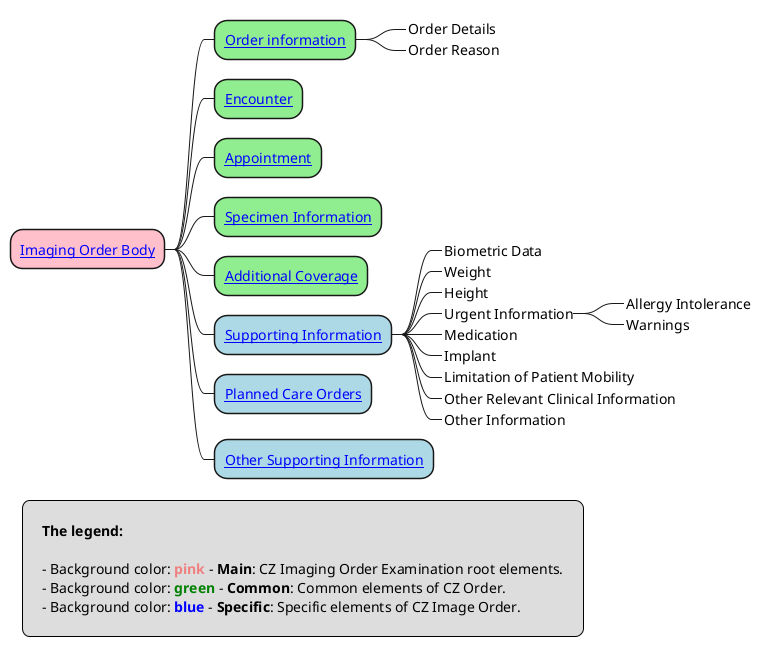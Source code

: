 @startmindmap
<style>

legend {
  Padding 20
}

</style>

skinparam topurl StructureDefinition-

legend left
<b>The legend:</b>

- Background color: <b><color:LightCoral>pink</color></b> - <b>Main</b>: CZ Imaging Order Examination root elements.
- Background color: <b><color:green>green</color></b> - <b>Common</b>: Common elements of CZ Order.
- Background color: <b><color:blue>blue</color></b> - <b>Specific</b>: Specific elements of CZ Image Order.
end legend

*[#pink] [[BodyImageOrderCz.html Imaging Order Body]]
**[#lightgreen] [[ImageOrderInformationCz.html Order information]]
***_ Order Details
***_ Order Reason
**[#lightgreen] [[EncounterCz.html Encounter]]
**[#lightgreen] [[ImageAppointmentCz.html Appointment]]
**[#lightgreen] [[SpecimenInformationCz.html Specimen Information]]
**[#lightgreen] [[CoverageBodyCz.html Additional Coverage]]
**[#lightblue] [[ImageSupportingInformationCz.html Supporting Information]]
***_ Biometric Data
***_ Weight
***_ Height
***_ Urgent Information
****_ Allergy Intolerance
****_ Warnings
***_ Medication
***_ Implant
***_ Limitation of Patient Mobility
***_ Other Relevant Clinical Information
***_ Other Information
**[#lightblue] [[PlannedCareOrdersCz.html Planned Care Orders]]
**[#lightblue] [[OtherSupportingInformationCz.html Other Supporting Information]]
@endmindmap